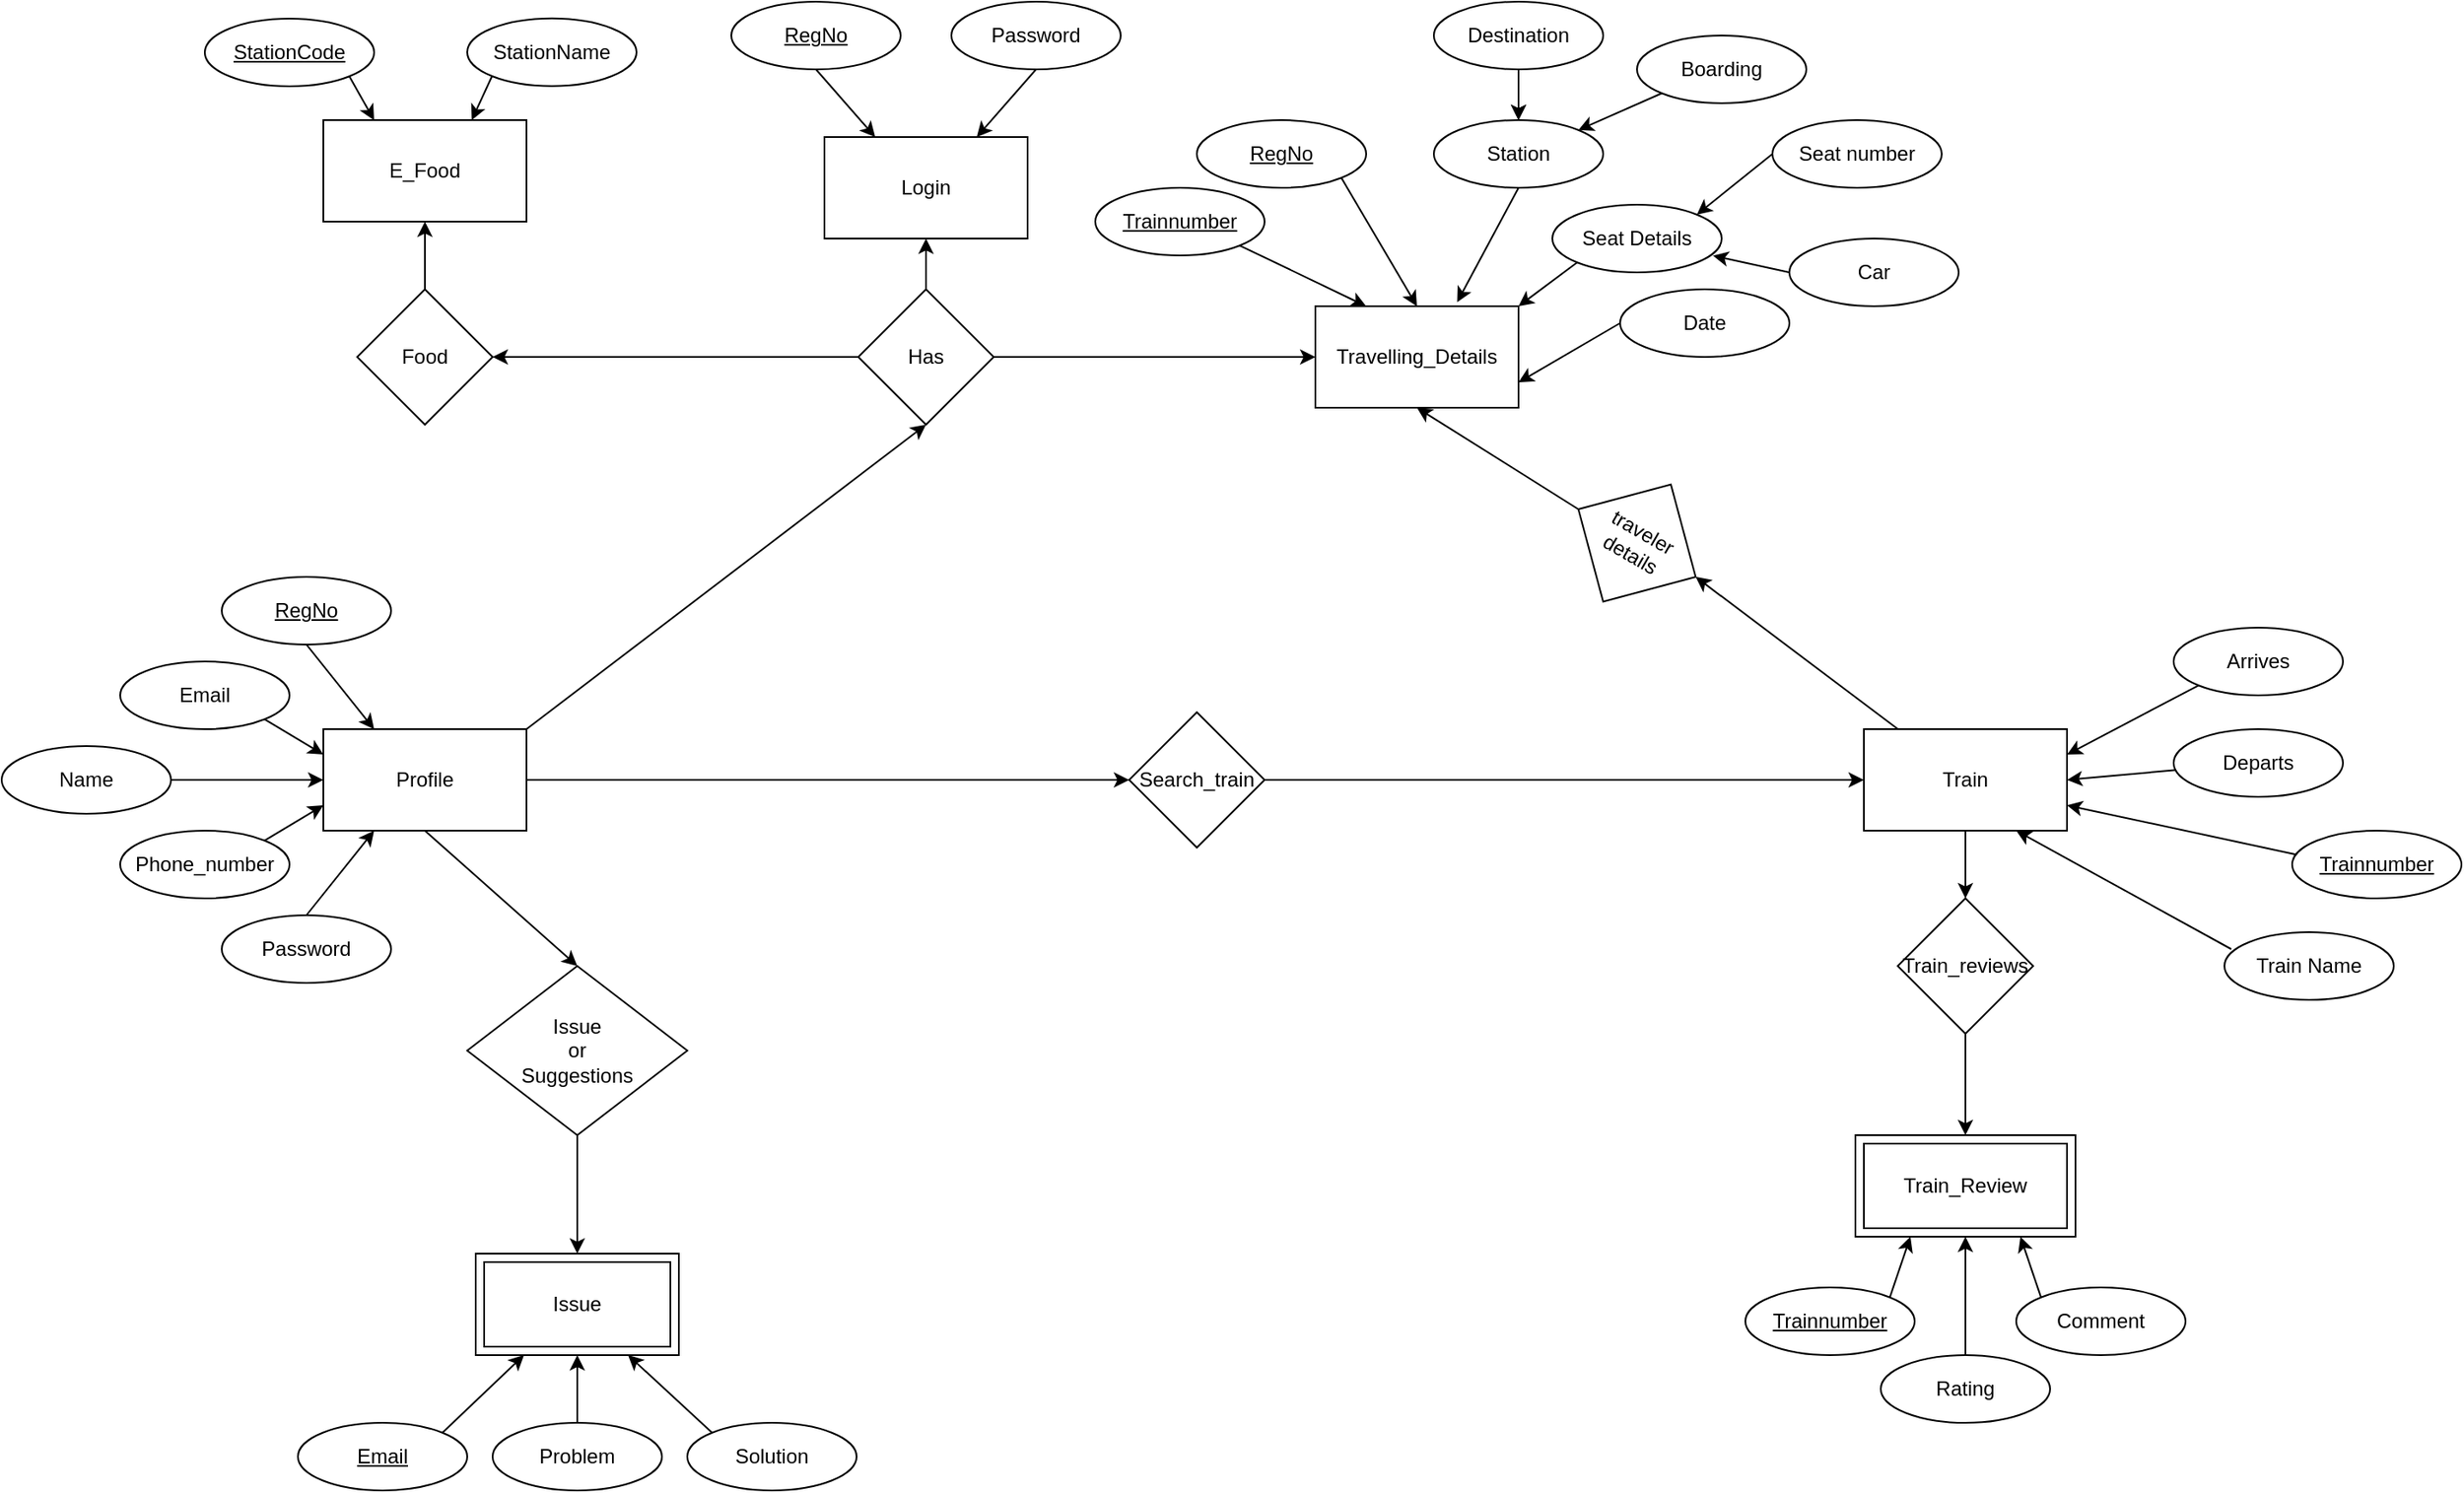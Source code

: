 <mxfile version="13.6.5" type="github" pages="3">
  <diagram id="xqP9yVKX-YAeiOFwIbXu" name="Page-1">
    <mxGraphModel dx="2036" dy="1796" grid="1" gridSize="10" guides="1" tooltips="1" connect="1" arrows="1" fold="1" page="1" pageScale="1" pageWidth="827" pageHeight="1169" math="0" shadow="0">
      <root>
        <mxCell id="0" />
        <mxCell id="1" parent="0" />
        <mxCell id="f8uX8n9HvfezP-yHLrGy-4" value="" style="rounded=0;orthogonalLoop=1;jettySize=auto;html=1;entryX=0.5;entryY=1;entryDx=0;entryDy=0;exitX=1;exitY=0;exitDx=0;exitDy=0;" parent="1" source="f8uX8n9HvfezP-yHLrGy-2" target="f8uX8n9HvfezP-yHLrGy-3" edge="1">
          <mxGeometry relative="1" as="geometry" />
        </mxCell>
        <mxCell id="H812tD_r6ef0jj8ggqGE-24" style="edgeStyle=none;rounded=0;orthogonalLoop=1;jettySize=auto;html=1;exitX=1;exitY=0.5;exitDx=0;exitDy=0;" parent="1" source="f8uX8n9HvfezP-yHLrGy-2" target="f8uX8n9HvfezP-yHLrGy-9" edge="1">
          <mxGeometry relative="1" as="geometry" />
        </mxCell>
        <mxCell id="f8uX8n9HvfezP-yHLrGy-2" value="Profile" style="rounded=0;whiteSpace=wrap;html=1;" parent="1" vertex="1">
          <mxGeometry x="-190" y="240" width="120" height="60" as="geometry" />
        </mxCell>
        <mxCell id="f8uX8n9HvfezP-yHLrGy-6" value="" style="rounded=0;orthogonalLoop=1;jettySize=auto;html=1;exitX=0.5;exitY=0;exitDx=0;exitDy=0;" parent="1" source="f8uX8n9HvfezP-yHLrGy-3" target="f8uX8n9HvfezP-yHLrGy-5" edge="1">
          <mxGeometry relative="1" as="geometry" />
        </mxCell>
        <mxCell id="H812tD_r6ef0jj8ggqGE-42" style="edgeStyle=none;rounded=0;orthogonalLoop=1;jettySize=auto;html=1;exitX=1;exitY=0.5;exitDx=0;exitDy=0;entryX=0;entryY=0.5;entryDx=0;entryDy=0;" parent="1" source="f8uX8n9HvfezP-yHLrGy-3" target="f8uX8n9HvfezP-yHLrGy-27" edge="1">
          <mxGeometry relative="1" as="geometry" />
        </mxCell>
        <mxCell id="o1f8s7yUzRyvdQg7i0tU-10" style="edgeStyle=none;rounded=0;orthogonalLoop=1;jettySize=auto;html=1;exitX=0;exitY=0.5;exitDx=0;exitDy=0;entryX=1;entryY=0.5;entryDx=0;entryDy=0;" edge="1" parent="1" source="f8uX8n9HvfezP-yHLrGy-3" target="H812tD_r6ef0jj8ggqGE-55">
          <mxGeometry relative="1" as="geometry" />
        </mxCell>
        <mxCell id="f8uX8n9HvfezP-yHLrGy-3" value="Has" style="rhombus;whiteSpace=wrap;html=1;rounded=0;" parent="1" vertex="1">
          <mxGeometry x="126" y="-20" width="80" height="80" as="geometry" />
        </mxCell>
        <mxCell id="f8uX8n9HvfezP-yHLrGy-8" value="" style="rounded=0;orthogonalLoop=1;jettySize=auto;html=1;exitX=0.5;exitY=1;exitDx=0;exitDy=0;entryX=0.5;entryY=0;entryDx=0;entryDy=0;" parent="1" source="f8uX8n9HvfezP-yHLrGy-2" target="f8uX8n9HvfezP-yHLrGy-7" edge="1">
          <mxGeometry relative="1" as="geometry" />
        </mxCell>
        <mxCell id="f8uX8n9HvfezP-yHLrGy-5" value="Login" style="whiteSpace=wrap;html=1;rounded=0;" parent="1" vertex="1">
          <mxGeometry x="106" y="-110" width="120" height="60" as="geometry" />
        </mxCell>
        <mxCell id="f8uX8n9HvfezP-yHLrGy-12" value="" style="rounded=0;orthogonalLoop=1;jettySize=auto;html=1;entryX=0.5;entryY=0;entryDx=0;entryDy=0;exitX=0.5;exitY=1;exitDx=0;exitDy=0;" parent="1" source="f8uX8n9HvfezP-yHLrGy-7" target="f8uX8n9HvfezP-yHLrGy-24" edge="1">
          <mxGeometry relative="1" as="geometry">
            <mxPoint x="480" y="520" as="targetPoint" />
          </mxGeometry>
        </mxCell>
        <mxCell id="f8uX8n9HvfezP-yHLrGy-7" value="Issue&lt;br&gt;or&lt;br&gt;Suggestions&lt;br&gt;" style="rhombus;whiteSpace=wrap;html=1;rounded=0;" parent="1" vertex="1">
          <mxGeometry x="-105" y="380" width="130" height="100" as="geometry" />
        </mxCell>
        <mxCell id="f8uX8n9HvfezP-yHLrGy-14" value="" style="rounded=0;orthogonalLoop=1;jettySize=auto;html=1;" parent="1" source="f8uX8n9HvfezP-yHLrGy-9" target="f8uX8n9HvfezP-yHLrGy-13" edge="1">
          <mxGeometry relative="1" as="geometry" />
        </mxCell>
        <mxCell id="f8uX8n9HvfezP-yHLrGy-9" value="Search_train" style="rhombus;whiteSpace=wrap;html=1;rounded=0;" parent="1" vertex="1">
          <mxGeometry x="286" y="230" width="80" height="80" as="geometry" />
        </mxCell>
        <mxCell id="f8uX8n9HvfezP-yHLrGy-16" value="" style="rounded=0;orthogonalLoop=1;jettySize=auto;html=1;" parent="1" source="f8uX8n9HvfezP-yHLrGy-13" target="f8uX8n9HvfezP-yHLrGy-15" edge="1">
          <mxGeometry relative="1" as="geometry" />
        </mxCell>
        <mxCell id="f8uX8n9HvfezP-yHLrGy-18" value="" style="rounded=0;orthogonalLoop=1;jettySize=auto;html=1;entryX=1;entryY=0.5;entryDx=0;entryDy=0;" parent="1" source="f8uX8n9HvfezP-yHLrGy-13" target="f8uX8n9HvfezP-yHLrGy-17" edge="1">
          <mxGeometry relative="1" as="geometry" />
        </mxCell>
        <mxCell id="f8uX8n9HvfezP-yHLrGy-13" value="Train" style="whiteSpace=wrap;html=1;rounded=0;" parent="1" vertex="1">
          <mxGeometry x="720" y="240" width="120" height="60" as="geometry" />
        </mxCell>
        <mxCell id="f8uX8n9HvfezP-yHLrGy-22" value="" style="rounded=0;orthogonalLoop=1;jettySize=auto;html=1;entryX=0.5;entryY=0;entryDx=0;entryDy=0;" parent="1" source="f8uX8n9HvfezP-yHLrGy-15" target="H812tD_r6ef0jj8ggqGE-34" edge="1">
          <mxGeometry relative="1" as="geometry">
            <mxPoint x="777" y="470" as="targetPoint" />
          </mxGeometry>
        </mxCell>
        <mxCell id="f8uX8n9HvfezP-yHLrGy-15" value="Train_reviews" style="rhombus;whiteSpace=wrap;html=1;rounded=0;" parent="1" vertex="1">
          <mxGeometry x="740" y="340" width="80" height="80" as="geometry" />
        </mxCell>
        <mxCell id="f8uX8n9HvfezP-yHLrGy-28" value="" style="rounded=0;orthogonalLoop=1;jettySize=auto;html=1;entryX=0.5;entryY=1;entryDx=0;entryDy=0;exitX=0;exitY=0.5;exitDx=0;exitDy=0;" parent="1" source="f8uX8n9HvfezP-yHLrGy-17" target="f8uX8n9HvfezP-yHLrGy-27" edge="1">
          <mxGeometry relative="1" as="geometry">
            <mxPoint x="456.0" y="110" as="sourcePoint" />
          </mxGeometry>
        </mxCell>
        <mxCell id="f8uX8n9HvfezP-yHLrGy-17" value="traveler&lt;br&gt;details" style="rhombus;whiteSpace=wrap;html=1;rounded=0;rotation=30;" parent="1" vertex="1">
          <mxGeometry x="546" y="90" width="80" height="80" as="geometry" />
        </mxCell>
        <mxCell id="f8uX8n9HvfezP-yHLrGy-24" value="Issue" style="shape=ext;margin=3;double=1;whiteSpace=wrap;html=1;align=center;rounded=0;" parent="1" vertex="1">
          <mxGeometry x="-100" y="550" width="120" height="60" as="geometry" />
        </mxCell>
        <mxCell id="f8uX8n9HvfezP-yHLrGy-27" value="Travelling_Details" style="whiteSpace=wrap;html=1;rounded=0;" parent="1" vertex="1">
          <mxGeometry x="396" y="-10" width="120" height="60" as="geometry" />
        </mxCell>
        <mxCell id="H812tD_r6ef0jj8ggqGE-10" style="edgeStyle=none;rounded=0;orthogonalLoop=1;jettySize=auto;html=1;exitX=0.5;exitY=1;exitDx=0;exitDy=0;entryX=0.25;entryY=0;entryDx=0;entryDy=0;" parent="1" source="H812tD_r6ef0jj8ggqGE-2" target="f8uX8n9HvfezP-yHLrGy-2" edge="1">
          <mxGeometry relative="1" as="geometry" />
        </mxCell>
        <mxCell id="H812tD_r6ef0jj8ggqGE-2" value="&lt;u&gt;RegNo&lt;/u&gt;" style="ellipse;whiteSpace=wrap;html=1;align=center;rounded=0;" parent="1" vertex="1">
          <mxGeometry x="-250" y="150" width="100" height="40" as="geometry" />
        </mxCell>
        <mxCell id="H812tD_r6ef0jj8ggqGE-8" value="" style="edgeStyle=none;rounded=0;orthogonalLoop=1;jettySize=auto;html=1;" parent="1" source="H812tD_r6ef0jj8ggqGE-3" target="f8uX8n9HvfezP-yHLrGy-2" edge="1">
          <mxGeometry relative="1" as="geometry" />
        </mxCell>
        <mxCell id="H812tD_r6ef0jj8ggqGE-3" value="Name" style="ellipse;whiteSpace=wrap;html=1;align=center;rounded=0;" parent="1" vertex="1">
          <mxGeometry x="-380" y="250" width="100" height="40" as="geometry" />
        </mxCell>
        <mxCell id="H812tD_r6ef0jj8ggqGE-11" style="edgeStyle=none;rounded=0;orthogonalLoop=1;jettySize=auto;html=1;exitX=1;exitY=0;exitDx=0;exitDy=0;entryX=0;entryY=0.75;entryDx=0;entryDy=0;" parent="1" source="H812tD_r6ef0jj8ggqGE-4" target="f8uX8n9HvfezP-yHLrGy-2" edge="1">
          <mxGeometry relative="1" as="geometry" />
        </mxCell>
        <mxCell id="H812tD_r6ef0jj8ggqGE-4" value="Phone_number" style="ellipse;whiteSpace=wrap;html=1;align=center;rounded=0;" parent="1" vertex="1">
          <mxGeometry x="-310" y="300" width="100" height="40" as="geometry" />
        </mxCell>
        <mxCell id="H812tD_r6ef0jj8ggqGE-9" style="edgeStyle=none;rounded=0;orthogonalLoop=1;jettySize=auto;html=1;exitX=1;exitY=1;exitDx=0;exitDy=0;entryX=0;entryY=0.25;entryDx=0;entryDy=0;" parent="1" source="H812tD_r6ef0jj8ggqGE-5" target="f8uX8n9HvfezP-yHLrGy-2" edge="1">
          <mxGeometry relative="1" as="geometry" />
        </mxCell>
        <mxCell id="H812tD_r6ef0jj8ggqGE-5" value="Email" style="ellipse;whiteSpace=wrap;html=1;align=center;rounded=0;" parent="1" vertex="1">
          <mxGeometry x="-310" y="200" width="100" height="40" as="geometry" />
        </mxCell>
        <mxCell id="H812tD_r6ef0jj8ggqGE-12" style="edgeStyle=none;rounded=0;orthogonalLoop=1;jettySize=auto;html=1;exitX=0.5;exitY=0;exitDx=0;exitDy=0;entryX=0.25;entryY=1;entryDx=0;entryDy=0;" parent="1" source="H812tD_r6ef0jj8ggqGE-6" target="f8uX8n9HvfezP-yHLrGy-2" edge="1">
          <mxGeometry relative="1" as="geometry" />
        </mxCell>
        <mxCell id="H812tD_r6ef0jj8ggqGE-6" value="Password" style="ellipse;whiteSpace=wrap;html=1;align=center;rounded=0;" parent="1" vertex="1">
          <mxGeometry x="-250" y="350" width="100" height="40" as="geometry" />
        </mxCell>
        <mxCell id="H812tD_r6ef0jj8ggqGE-15" style="edgeStyle=none;rounded=0;orthogonalLoop=1;jettySize=auto;html=1;exitX=0.5;exitY=1;exitDx=0;exitDy=0;entryX=0.25;entryY=0;entryDx=0;entryDy=0;" parent="1" source="H812tD_r6ef0jj8ggqGE-13" target="f8uX8n9HvfezP-yHLrGy-5" edge="1">
          <mxGeometry relative="1" as="geometry" />
        </mxCell>
        <mxCell id="H812tD_r6ef0jj8ggqGE-13" value="&lt;u&gt;RegNo&lt;/u&gt;" style="ellipse;whiteSpace=wrap;html=1;align=center;rounded=0;" parent="1" vertex="1">
          <mxGeometry x="51" y="-190" width="100" height="40" as="geometry" />
        </mxCell>
        <mxCell id="H812tD_r6ef0jj8ggqGE-16" style="edgeStyle=none;rounded=0;orthogonalLoop=1;jettySize=auto;html=1;exitX=0.5;exitY=1;exitDx=0;exitDy=0;entryX=0.75;entryY=0;entryDx=0;entryDy=0;" parent="1" source="H812tD_r6ef0jj8ggqGE-14" target="f8uX8n9HvfezP-yHLrGy-5" edge="1">
          <mxGeometry relative="1" as="geometry" />
        </mxCell>
        <mxCell id="H812tD_r6ef0jj8ggqGE-14" value="Password" style="ellipse;whiteSpace=wrap;html=1;align=center;rounded=0;" parent="1" vertex="1">
          <mxGeometry x="181" y="-190" width="100" height="40" as="geometry" />
        </mxCell>
        <mxCell id="H812tD_r6ef0jj8ggqGE-20" style="edgeStyle=none;rounded=0;orthogonalLoop=1;jettySize=auto;html=1;exitX=1;exitY=0;exitDx=0;exitDy=0;" parent="1" source="H812tD_r6ef0jj8ggqGE-17" target="f8uX8n9HvfezP-yHLrGy-24" edge="1">
          <mxGeometry relative="1" as="geometry" />
        </mxCell>
        <mxCell id="H812tD_r6ef0jj8ggqGE-17" value="&lt;u&gt;Email&lt;/u&gt;" style="ellipse;whiteSpace=wrap;html=1;align=center;rounded=0;" parent="1" vertex="1">
          <mxGeometry x="-205" y="650" width="100" height="40" as="geometry" />
        </mxCell>
        <mxCell id="H812tD_r6ef0jj8ggqGE-21" style="edgeStyle=none;rounded=0;orthogonalLoop=1;jettySize=auto;html=1;exitX=0.5;exitY=0;exitDx=0;exitDy=0;" parent="1" source="H812tD_r6ef0jj8ggqGE-18" target="f8uX8n9HvfezP-yHLrGy-24" edge="1">
          <mxGeometry relative="1" as="geometry" />
        </mxCell>
        <mxCell id="H812tD_r6ef0jj8ggqGE-18" value="Problem" style="ellipse;whiteSpace=wrap;html=1;align=center;rounded=0;" parent="1" vertex="1">
          <mxGeometry x="-90" y="650" width="100" height="40" as="geometry" />
        </mxCell>
        <mxCell id="H812tD_r6ef0jj8ggqGE-22" style="edgeStyle=none;rounded=0;orthogonalLoop=1;jettySize=auto;html=1;exitX=0;exitY=0;exitDx=0;exitDy=0;entryX=0.75;entryY=1;entryDx=0;entryDy=0;" parent="1" source="H812tD_r6ef0jj8ggqGE-19" target="f8uX8n9HvfezP-yHLrGy-24" edge="1">
          <mxGeometry relative="1" as="geometry" />
        </mxCell>
        <mxCell id="H812tD_r6ef0jj8ggqGE-19" value="Solution" style="ellipse;whiteSpace=wrap;html=1;align=center;rounded=0;" parent="1" vertex="1">
          <mxGeometry x="25" y="650" width="100" height="40" as="geometry" />
        </mxCell>
        <mxCell id="H812tD_r6ef0jj8ggqGE-30" style="edgeStyle=none;rounded=0;orthogonalLoop=1;jettySize=auto;html=1;exitX=1;exitY=1;exitDx=0;exitDy=0;entryX=1;entryY=0.75;entryDx=0;entryDy=0;" parent="1" target="f8uX8n9HvfezP-yHLrGy-13" edge="1">
          <mxGeometry relative="1" as="geometry">
            <mxPoint x="975.355" y="314.142" as="sourcePoint" />
            <mxPoint x="850" y="230" as="targetPoint" />
          </mxGeometry>
        </mxCell>
        <mxCell id="H812tD_r6ef0jj8ggqGE-25" value="&lt;u&gt;Trainnumber&lt;/u&gt;" style="ellipse;whiteSpace=wrap;html=1;align=center;rounded=0;" parent="1" vertex="1">
          <mxGeometry x="973" y="300" width="100" height="40" as="geometry" />
        </mxCell>
        <mxCell id="H812tD_r6ef0jj8ggqGE-31" style="edgeStyle=none;rounded=0;orthogonalLoop=1;jettySize=auto;html=1;exitX=0.5;exitY=1;exitDx=0;exitDy=0;entryX=0.75;entryY=1;entryDx=0;entryDy=0;" parent="1" target="f8uX8n9HvfezP-yHLrGy-13" edge="1">
          <mxGeometry relative="1" as="geometry">
            <mxPoint x="937" y="370" as="sourcePoint" />
          </mxGeometry>
        </mxCell>
        <mxCell id="H812tD_r6ef0jj8ggqGE-26" value="Train Name&lt;span style=&quot;color: rgba(0 , 0 , 0 , 0) ; font-family: monospace ; font-size: 0px&quot;&gt;%3CmxGraphModel%3E%3Croot%3E%3CmxCell%20id%3D%220%22%2F%3E%3CmxCell%20id%3D%221%22%20parent%3D%220%22%2F%3E%3CmxCell%20id%3D%222%22%20value%3D%22Password%22%20style%3D%22ellipse%3BwhiteSpace%3Dwrap%3Bhtml%3D1%3Balign%3Dcenter%3Brounded%3D0%3B%22%20vertex%3D%221%22%20parent%3D%221%22%3E%3CmxGeometry%20x%3D%22140%22%20y%3D%22-60%22%20width%3D%22100%22%20height%3D%2240%22%20as%3D%22geometry%22%2F%3E%3C%2FmxCell%3E%3C%2Froot%3E%3C%2FmxGraphModel%3E&lt;/span&gt;&lt;span style=&quot;color: rgba(0 , 0 , 0 , 0) ; font-family: monospace ; font-size: 0px&quot;&gt;%3CmxGraphModel%3E%3Croot%3E%3CmxCell%20id%3D%220%22%2F%3E%3CmxCell%20id%3D%221%22%20parent%3D%220%22%2F%3E%3CmxCell%20id%3D%222%22%20value%3D%22Password%22%20style%3D%22ellipse%3BwhiteSpace%3Dwrap%3Bhtml%3D1%3Balign%3Dcenter%3Brounded%3D0%3B%22%20vertex%3D%221%22%20parent%3D%221%22%3E%3CmxGeometry%20x%3D%22140%22%20y%3D%22-60%22%20width%3D%22100%22%20height%3D%2240%22%20as%3D%22geometry%22%2F%3E%3C%2FmxCell%3E%3C%2Froot%3E%3C%2FmxGraphModel%3E&lt;/span&gt;" style="ellipse;whiteSpace=wrap;html=1;align=center;rounded=0;" parent="1" vertex="1">
          <mxGeometry x="933" y="360" width="100" height="40" as="geometry" />
        </mxCell>
        <mxCell id="H812tD_r6ef0jj8ggqGE-32" style="edgeStyle=none;rounded=0;orthogonalLoop=1;jettySize=auto;html=1;exitX=0;exitY=1;exitDx=0;exitDy=0;entryX=1;entryY=0.25;entryDx=0;entryDy=0;" parent="1" source="H812tD_r6ef0jj8ggqGE-27" target="f8uX8n9HvfezP-yHLrGy-13" edge="1">
          <mxGeometry relative="1" as="geometry">
            <mxPoint x="790" y="170" as="targetPoint" />
          </mxGeometry>
        </mxCell>
        <mxCell id="H812tD_r6ef0jj8ggqGE-27" value="Arrives" style="ellipse;whiteSpace=wrap;html=1;align=center;rounded=0;" parent="1" vertex="1">
          <mxGeometry x="903" y="180" width="100" height="40" as="geometry" />
        </mxCell>
        <mxCell id="H812tD_r6ef0jj8ggqGE-33" style="edgeStyle=none;rounded=0;orthogonalLoop=1;jettySize=auto;html=1;exitX=0;exitY=1;exitDx=0;exitDy=0;entryX=1;entryY=0.5;entryDx=0;entryDy=0;" parent="1" target="f8uX8n9HvfezP-yHLrGy-13" edge="1">
          <mxGeometry relative="1" as="geometry">
            <mxPoint x="904.645" y="264.142" as="sourcePoint" />
          </mxGeometry>
        </mxCell>
        <mxCell id="H812tD_r6ef0jj8ggqGE-28" value="Departs" style="ellipse;whiteSpace=wrap;html=1;align=center;rounded=0;" parent="1" vertex="1">
          <mxGeometry x="903" y="240" width="100" height="40" as="geometry" />
        </mxCell>
        <mxCell id="H812tD_r6ef0jj8ggqGE-34" value="Train_Review" style="shape=ext;margin=3;double=1;whiteSpace=wrap;html=1;align=center;rounded=0;" parent="1" vertex="1">
          <mxGeometry x="715" y="480" width="130" height="60" as="geometry" />
        </mxCell>
        <mxCell id="H812tD_r6ef0jj8ggqGE-39" style="edgeStyle=none;rounded=0;orthogonalLoop=1;jettySize=auto;html=1;exitX=1;exitY=0;exitDx=0;exitDy=0;entryX=0.25;entryY=1;entryDx=0;entryDy=0;" parent="1" source="H812tD_r6ef0jj8ggqGE-35" target="H812tD_r6ef0jj8ggqGE-34" edge="1">
          <mxGeometry relative="1" as="geometry" />
        </mxCell>
        <mxCell id="H812tD_r6ef0jj8ggqGE-35" value="&lt;u&gt;Trainnumber&lt;/u&gt;" style="ellipse;whiteSpace=wrap;html=1;align=center;rounded=0;" parent="1" vertex="1">
          <mxGeometry x="650" y="570" width="100" height="40" as="geometry" />
        </mxCell>
        <mxCell id="H812tD_r6ef0jj8ggqGE-41" style="edgeStyle=none;rounded=0;orthogonalLoop=1;jettySize=auto;html=1;exitX=0.5;exitY=0;exitDx=0;exitDy=0;entryX=0.5;entryY=1;entryDx=0;entryDy=0;" parent="1" source="H812tD_r6ef0jj8ggqGE-36" target="H812tD_r6ef0jj8ggqGE-34" edge="1">
          <mxGeometry relative="1" as="geometry">
            <mxPoint x="780.286" y="550" as="targetPoint" />
          </mxGeometry>
        </mxCell>
        <mxCell id="H812tD_r6ef0jj8ggqGE-36" value="Rating" style="ellipse;whiteSpace=wrap;html=1;align=center;rounded=0;" parent="1" vertex="1">
          <mxGeometry x="730" y="610" width="100" height="40" as="geometry" />
        </mxCell>
        <mxCell id="H812tD_r6ef0jj8ggqGE-40" style="edgeStyle=none;rounded=0;orthogonalLoop=1;jettySize=auto;html=1;exitX=0;exitY=0;exitDx=0;exitDy=0;entryX=0.75;entryY=1;entryDx=0;entryDy=0;" parent="1" source="H812tD_r6ef0jj8ggqGE-37" target="H812tD_r6ef0jj8ggqGE-34" edge="1">
          <mxGeometry relative="1" as="geometry" />
        </mxCell>
        <mxCell id="H812tD_r6ef0jj8ggqGE-37" value="Comment" style="ellipse;whiteSpace=wrap;html=1;align=center;rounded=0;" parent="1" vertex="1">
          <mxGeometry x="810" y="570" width="100" height="40" as="geometry" />
        </mxCell>
        <mxCell id="H812tD_r6ef0jj8ggqGE-59" style="edgeStyle=none;rounded=0;orthogonalLoop=1;jettySize=auto;html=1;exitX=1;exitY=1;exitDx=0;exitDy=0;entryX=0.5;entryY=0;entryDx=0;entryDy=0;" parent="1" source="H812tD_r6ef0jj8ggqGE-43" target="f8uX8n9HvfezP-yHLrGy-27" edge="1">
          <mxGeometry relative="1" as="geometry" />
        </mxCell>
        <mxCell id="H812tD_r6ef0jj8ggqGE-43" value="&lt;u&gt;RegNo&lt;/u&gt;" style="ellipse;whiteSpace=wrap;html=1;align=center;rounded=0;" parent="1" vertex="1">
          <mxGeometry x="326" y="-120" width="100" height="40" as="geometry" />
        </mxCell>
        <mxCell id="H812tD_r6ef0jj8ggqGE-58" style="edgeStyle=none;rounded=0;orthogonalLoop=1;jettySize=auto;html=1;exitX=1;exitY=1;exitDx=0;exitDy=0;entryX=0.25;entryY=0;entryDx=0;entryDy=0;" parent="1" source="H812tD_r6ef0jj8ggqGE-44" target="f8uX8n9HvfezP-yHLrGy-27" edge="1">
          <mxGeometry relative="1" as="geometry" />
        </mxCell>
        <mxCell id="H812tD_r6ef0jj8ggqGE-44" value="&lt;u&gt;Trainnumber&lt;/u&gt;" style="ellipse;whiteSpace=wrap;html=1;align=center;rounded=0;" parent="1" vertex="1">
          <mxGeometry x="266" y="-80" width="100" height="40" as="geometry" />
        </mxCell>
        <mxCell id="H812tD_r6ef0jj8ggqGE-62" style="edgeStyle=none;rounded=0;orthogonalLoop=1;jettySize=auto;html=1;exitX=0;exitY=0.5;exitDx=0;exitDy=0;entryX=1;entryY=0.75;entryDx=0;entryDy=0;" parent="1" source="H812tD_r6ef0jj8ggqGE-45" target="f8uX8n9HvfezP-yHLrGy-27" edge="1">
          <mxGeometry relative="1" as="geometry" />
        </mxCell>
        <mxCell id="H812tD_r6ef0jj8ggqGE-45" value="Date" style="ellipse;whiteSpace=wrap;html=1;align=center;rounded=0;" parent="1" vertex="1">
          <mxGeometry x="576" y="-20" width="100" height="40" as="geometry" />
        </mxCell>
        <mxCell id="H812tD_r6ef0jj8ggqGE-60" style="edgeStyle=none;rounded=0;orthogonalLoop=1;jettySize=auto;html=1;exitX=0.5;exitY=1;exitDx=0;exitDy=0;entryX=0.698;entryY=-0.039;entryDx=0;entryDy=0;entryPerimeter=0;" parent="1" source="H812tD_r6ef0jj8ggqGE-46" target="f8uX8n9HvfezP-yHLrGy-27" edge="1">
          <mxGeometry relative="1" as="geometry" />
        </mxCell>
        <mxCell id="H812tD_r6ef0jj8ggqGE-46" value="Station" style="ellipse;whiteSpace=wrap;html=1;align=center;rounded=0;" parent="1" vertex="1">
          <mxGeometry x="466" y="-120" width="100" height="40" as="geometry" />
        </mxCell>
        <mxCell id="H812tD_r6ef0jj8ggqGE-66" style="edgeStyle=none;rounded=0;orthogonalLoop=1;jettySize=auto;html=1;exitX=0.5;exitY=1;exitDx=0;exitDy=0;entryX=0.5;entryY=0;entryDx=0;entryDy=0;" parent="1" source="H812tD_r6ef0jj8ggqGE-47" target="H812tD_r6ef0jj8ggqGE-46" edge="1">
          <mxGeometry relative="1" as="geometry" />
        </mxCell>
        <mxCell id="H812tD_r6ef0jj8ggqGE-68" style="edgeStyle=none;rounded=0;orthogonalLoop=1;jettySize=auto;html=1;" parent="1" source="H812tD_r6ef0jj8ggqGE-47" target="H812tD_r6ef0jj8ggqGE-46" edge="1">
          <mxGeometry relative="1" as="geometry" />
        </mxCell>
        <mxCell id="H812tD_r6ef0jj8ggqGE-47" value="Destination" style="ellipse;whiteSpace=wrap;html=1;align=center;rounded=0;" parent="1" vertex="1">
          <mxGeometry x="466" y="-190" width="100" height="40" as="geometry" />
        </mxCell>
        <mxCell id="H812tD_r6ef0jj8ggqGE-65" style="edgeStyle=none;rounded=0;orthogonalLoop=1;jettySize=auto;html=1;exitX=0;exitY=1;exitDx=0;exitDy=0;entryX=1;entryY=0;entryDx=0;entryDy=0;" parent="1" source="H812tD_r6ef0jj8ggqGE-48" target="H812tD_r6ef0jj8ggqGE-46" edge="1">
          <mxGeometry relative="1" as="geometry" />
        </mxCell>
        <mxCell id="H812tD_r6ef0jj8ggqGE-48" value="Boarding" style="ellipse;whiteSpace=wrap;html=1;align=center;rounded=0;" parent="1" vertex="1">
          <mxGeometry x="586" y="-170" width="100" height="40" as="geometry" />
        </mxCell>
        <mxCell id="H812tD_r6ef0jj8ggqGE-61" style="edgeStyle=none;rounded=0;orthogonalLoop=1;jettySize=auto;html=1;exitX=0;exitY=1;exitDx=0;exitDy=0;entryX=1;entryY=0;entryDx=0;entryDy=0;" parent="1" source="H812tD_r6ef0jj8ggqGE-49" target="f8uX8n9HvfezP-yHLrGy-27" edge="1">
          <mxGeometry relative="1" as="geometry" />
        </mxCell>
        <mxCell id="H812tD_r6ef0jj8ggqGE-49" value="Seat Details" style="ellipse;whiteSpace=wrap;html=1;align=center;rounded=0;" parent="1" vertex="1">
          <mxGeometry x="536" y="-70" width="100" height="40" as="geometry" />
        </mxCell>
        <mxCell id="H812tD_r6ef0jj8ggqGE-64" style="edgeStyle=none;rounded=0;orthogonalLoop=1;jettySize=auto;html=1;exitX=0;exitY=0.5;exitDx=0;exitDy=0;entryX=1;entryY=0;entryDx=0;entryDy=0;" parent="1" source="H812tD_r6ef0jj8ggqGE-50" target="H812tD_r6ef0jj8ggqGE-49" edge="1">
          <mxGeometry relative="1" as="geometry" />
        </mxCell>
        <mxCell id="H812tD_r6ef0jj8ggqGE-50" value="Seat number" style="ellipse;whiteSpace=wrap;html=1;align=center;rounded=0;" parent="1" vertex="1">
          <mxGeometry x="666" y="-120" width="100" height="40" as="geometry" />
        </mxCell>
        <mxCell id="H812tD_r6ef0jj8ggqGE-63" style="edgeStyle=none;rounded=0;orthogonalLoop=1;jettySize=auto;html=1;exitX=0;exitY=0.5;exitDx=0;exitDy=0;entryX=0.949;entryY=0.753;entryDx=0;entryDy=0;entryPerimeter=0;" parent="1" source="H812tD_r6ef0jj8ggqGE-51" target="H812tD_r6ef0jj8ggqGE-49" edge="1">
          <mxGeometry relative="1" as="geometry" />
        </mxCell>
        <mxCell id="H812tD_r6ef0jj8ggqGE-51" value="Car" style="ellipse;whiteSpace=wrap;html=1;align=center;rounded=0;" parent="1" vertex="1">
          <mxGeometry x="676" y="-50" width="100" height="40" as="geometry" />
        </mxCell>
        <mxCell id="o1f8s7yUzRyvdQg7i0tU-3" value="" style="edgeStyle=orthogonalEdgeStyle;rounded=0;orthogonalLoop=1;jettySize=auto;html=1;" edge="1" parent="1" source="H812tD_r6ef0jj8ggqGE-55" target="o1f8s7yUzRyvdQg7i0tU-1">
          <mxGeometry relative="1" as="geometry" />
        </mxCell>
        <mxCell id="H812tD_r6ef0jj8ggqGE-55" value="Food" style="rhombus;whiteSpace=wrap;html=1;rounded=0;" parent="1" vertex="1">
          <mxGeometry x="-170" y="-20" width="80" height="80" as="geometry" />
        </mxCell>
        <mxCell id="H812tD_r6ef0jj8ggqGE-69" style="edgeStyle=none;rounded=0;orthogonalLoop=1;jettySize=auto;html=1;exitX=1;exitY=0;exitDx=0;exitDy=0;" parent="1" source="f8uX8n9HvfezP-yHLrGy-17" target="f8uX8n9HvfezP-yHLrGy-17" edge="1">
          <mxGeometry relative="1" as="geometry" />
        </mxCell>
        <mxCell id="o1f8s7yUzRyvdQg7i0tU-1" value="E_Food" style="whiteSpace=wrap;html=1;rounded=0;" vertex="1" parent="1">
          <mxGeometry x="-190" y="-120" width="120" height="60" as="geometry" />
        </mxCell>
        <mxCell id="o1f8s7yUzRyvdQg7i0tU-8" style="rounded=0;orthogonalLoop=1;jettySize=auto;html=1;exitX=1;exitY=1;exitDx=0;exitDy=0;entryX=0.25;entryY=0;entryDx=0;entryDy=0;" edge="1" parent="1" source="o1f8s7yUzRyvdQg7i0tU-5" target="o1f8s7yUzRyvdQg7i0tU-1">
          <mxGeometry relative="1" as="geometry" />
        </mxCell>
        <mxCell id="o1f8s7yUzRyvdQg7i0tU-5" value="&lt;u&gt;StationCode&lt;/u&gt;" style="ellipse;whiteSpace=wrap;html=1;align=center;rounded=0;" vertex="1" parent="1">
          <mxGeometry x="-260" y="-180" width="100" height="40" as="geometry" />
        </mxCell>
        <mxCell id="o1f8s7yUzRyvdQg7i0tU-9" style="rounded=0;orthogonalLoop=1;jettySize=auto;html=1;exitX=0;exitY=1;exitDx=0;exitDy=0;entryX=0.439;entryY=0.002;entryDx=0;entryDy=0;entryPerimeter=0;" edge="1" parent="1" source="o1f8s7yUzRyvdQg7i0tU-6">
          <mxGeometry relative="1" as="geometry">
            <mxPoint x="-102.32" y="-120.0" as="targetPoint" />
          </mxGeometry>
        </mxCell>
        <mxCell id="o1f8s7yUzRyvdQg7i0tU-6" value="StationName" style="ellipse;whiteSpace=wrap;html=1;align=center;rounded=0;" vertex="1" parent="1">
          <mxGeometry x="-105" y="-180.12" width="100" height="40" as="geometry" />
        </mxCell>
      </root>
    </mxGraphModel>
  </diagram>
  <diagram id="n4i2YaLvHKB1VLOjaUQL" name="ERdraw2">
    
    <mxGraphModel dx="1209" dy="627" grid="1" gridSize="10" guides="1" tooltips="1" connect="1" arrows="1" fold="1" page="1" pageScale="1" pageWidth="827" pageHeight="1169" math="0" shadow="0">
      
      <root>
        
        <mxCell id="GPzs9m-No2sXJ_05k_Kw-0" />
        
        <mxCell id="GPzs9m-No2sXJ_05k_Kw-1" parent="GPzs9m-No2sXJ_05k_Kw-0" />
        
        <mxCell id="GPzs9m-No2sXJ_05k_Kw-2" value="Train" style="whiteSpace=wrap;html=1;align=center;rounded=0;" vertex="1" parent="GPzs9m-No2sXJ_05k_Kw-1">
          
          <mxGeometry x="430" y="220" width="100" height="40" as="geometry" />
          
        </mxCell>
        
        <mxCell id="GPzs9m-No2sXJ_05k_Kw-19" value="" style="edgeStyle=orthogonalEdgeStyle;rounded=0;orthogonalLoop=1;jettySize=auto;html=1;" edge="1" parent="GPzs9m-No2sXJ_05k_Kw-1" source="GPzs9m-No2sXJ_05k_Kw-3" target="GPzs9m-No2sXJ_05k_Kw-18">
          
          <mxGeometry relative="1" as="geometry" />
          
        </mxCell>
        
        <mxCell id="GPzs9m-No2sXJ_05k_Kw-3" value="profile" style="whiteSpace=wrap;html=1;align=center;rounded=0;" vertex="1" parent="GPzs9m-No2sXJ_05k_Kw-1">
          
          <mxGeometry x="20" y="90" width="100" height="40" as="geometry" />
          
        </mxCell>
        
        <mxCell id="GPzs9m-No2sXJ_05k_Kw-4" value="Login" style="whiteSpace=wrap;html=1;align=center;rounded=0;" vertex="1" parent="GPzs9m-No2sXJ_05k_Kw-1">
          
          <mxGeometry x="330" y="80" width="100" height="40" as="geometry" />
          
        </mxCell>
        
        <mxCell id="GPzs9m-No2sXJ_05k_Kw-6" value="Train_Review" style="whiteSpace=wrap;html=1;align=center;rounded=0;" vertex="1" parent="GPzs9m-No2sXJ_05k_Kw-1">
          
          <mxGeometry x="200" y="340" width="100" height="40" as="geometry" />
          
        </mxCell>
        
        <mxCell id="GPzs9m-No2sXJ_05k_Kw-7" value="Traveler Details" style="whiteSpace=wrap;html=1;align=center;rounded=0;" vertex="1" parent="GPzs9m-No2sXJ_05k_Kw-1">
          
          <mxGeometry x="560" y="290" width="100" height="40" as="geometry" />
          
        </mxCell>
        
        <mxCell id="GPzs9m-No2sXJ_05k_Kw-8" value="Chat_box" style="whiteSpace=wrap;html=1;align=center;rounded=0;" vertex="1" parent="GPzs9m-No2sXJ_05k_Kw-1">
          
          <mxGeometry x="450" y="410" width="100" height="40" as="geometry" />
          
        </mxCell>
        
        <mxCell id="GPzs9m-No2sXJ_05k_Kw-11" value="Issue" style="shape=ext;margin=3;double=1;whiteSpace=wrap;html=1;align=center;rounded=0;" vertex="1" parent="GPzs9m-No2sXJ_05k_Kw-1">
          
          <mxGeometry x="100" y="260" width="100" height="40" as="geometry" />
          
        </mxCell>
        
        <mxCell id="GPzs9m-No2sXJ_05k_Kw-18" value="Login" style="rhombus;whiteSpace=wrap;html=1;rounded=0;" vertex="1" parent="GPzs9m-No2sXJ_05k_Kw-1">
          
          <mxGeometry x="210" y="70" width="80" height="80" as="geometry" />
          
        </mxCell>
        
      </root>
      
    </mxGraphModel>
    
  </diagram>
  <diagram id="Uyg3phUSImP7ong7-3TK" name="Page-3">
    
    <mxGraphModel dx="1209" dy="627" grid="1" gridSize="10" guides="1" tooltips="1" connect="1" arrows="1" fold="1" page="1" pageScale="1" pageWidth="827" pageHeight="1169" math="0" shadow="0">
      
      <root>
        
        <mxCell id="H0KKcduyzce2gERPLFdR-0" />
        
        <mxCell id="H0KKcduyzce2gERPLFdR-1" parent="H0KKcduyzce2gERPLFdR-0" />
        
      </root>
      
    </mxGraphModel>
    
  </diagram>
</mxfile>
